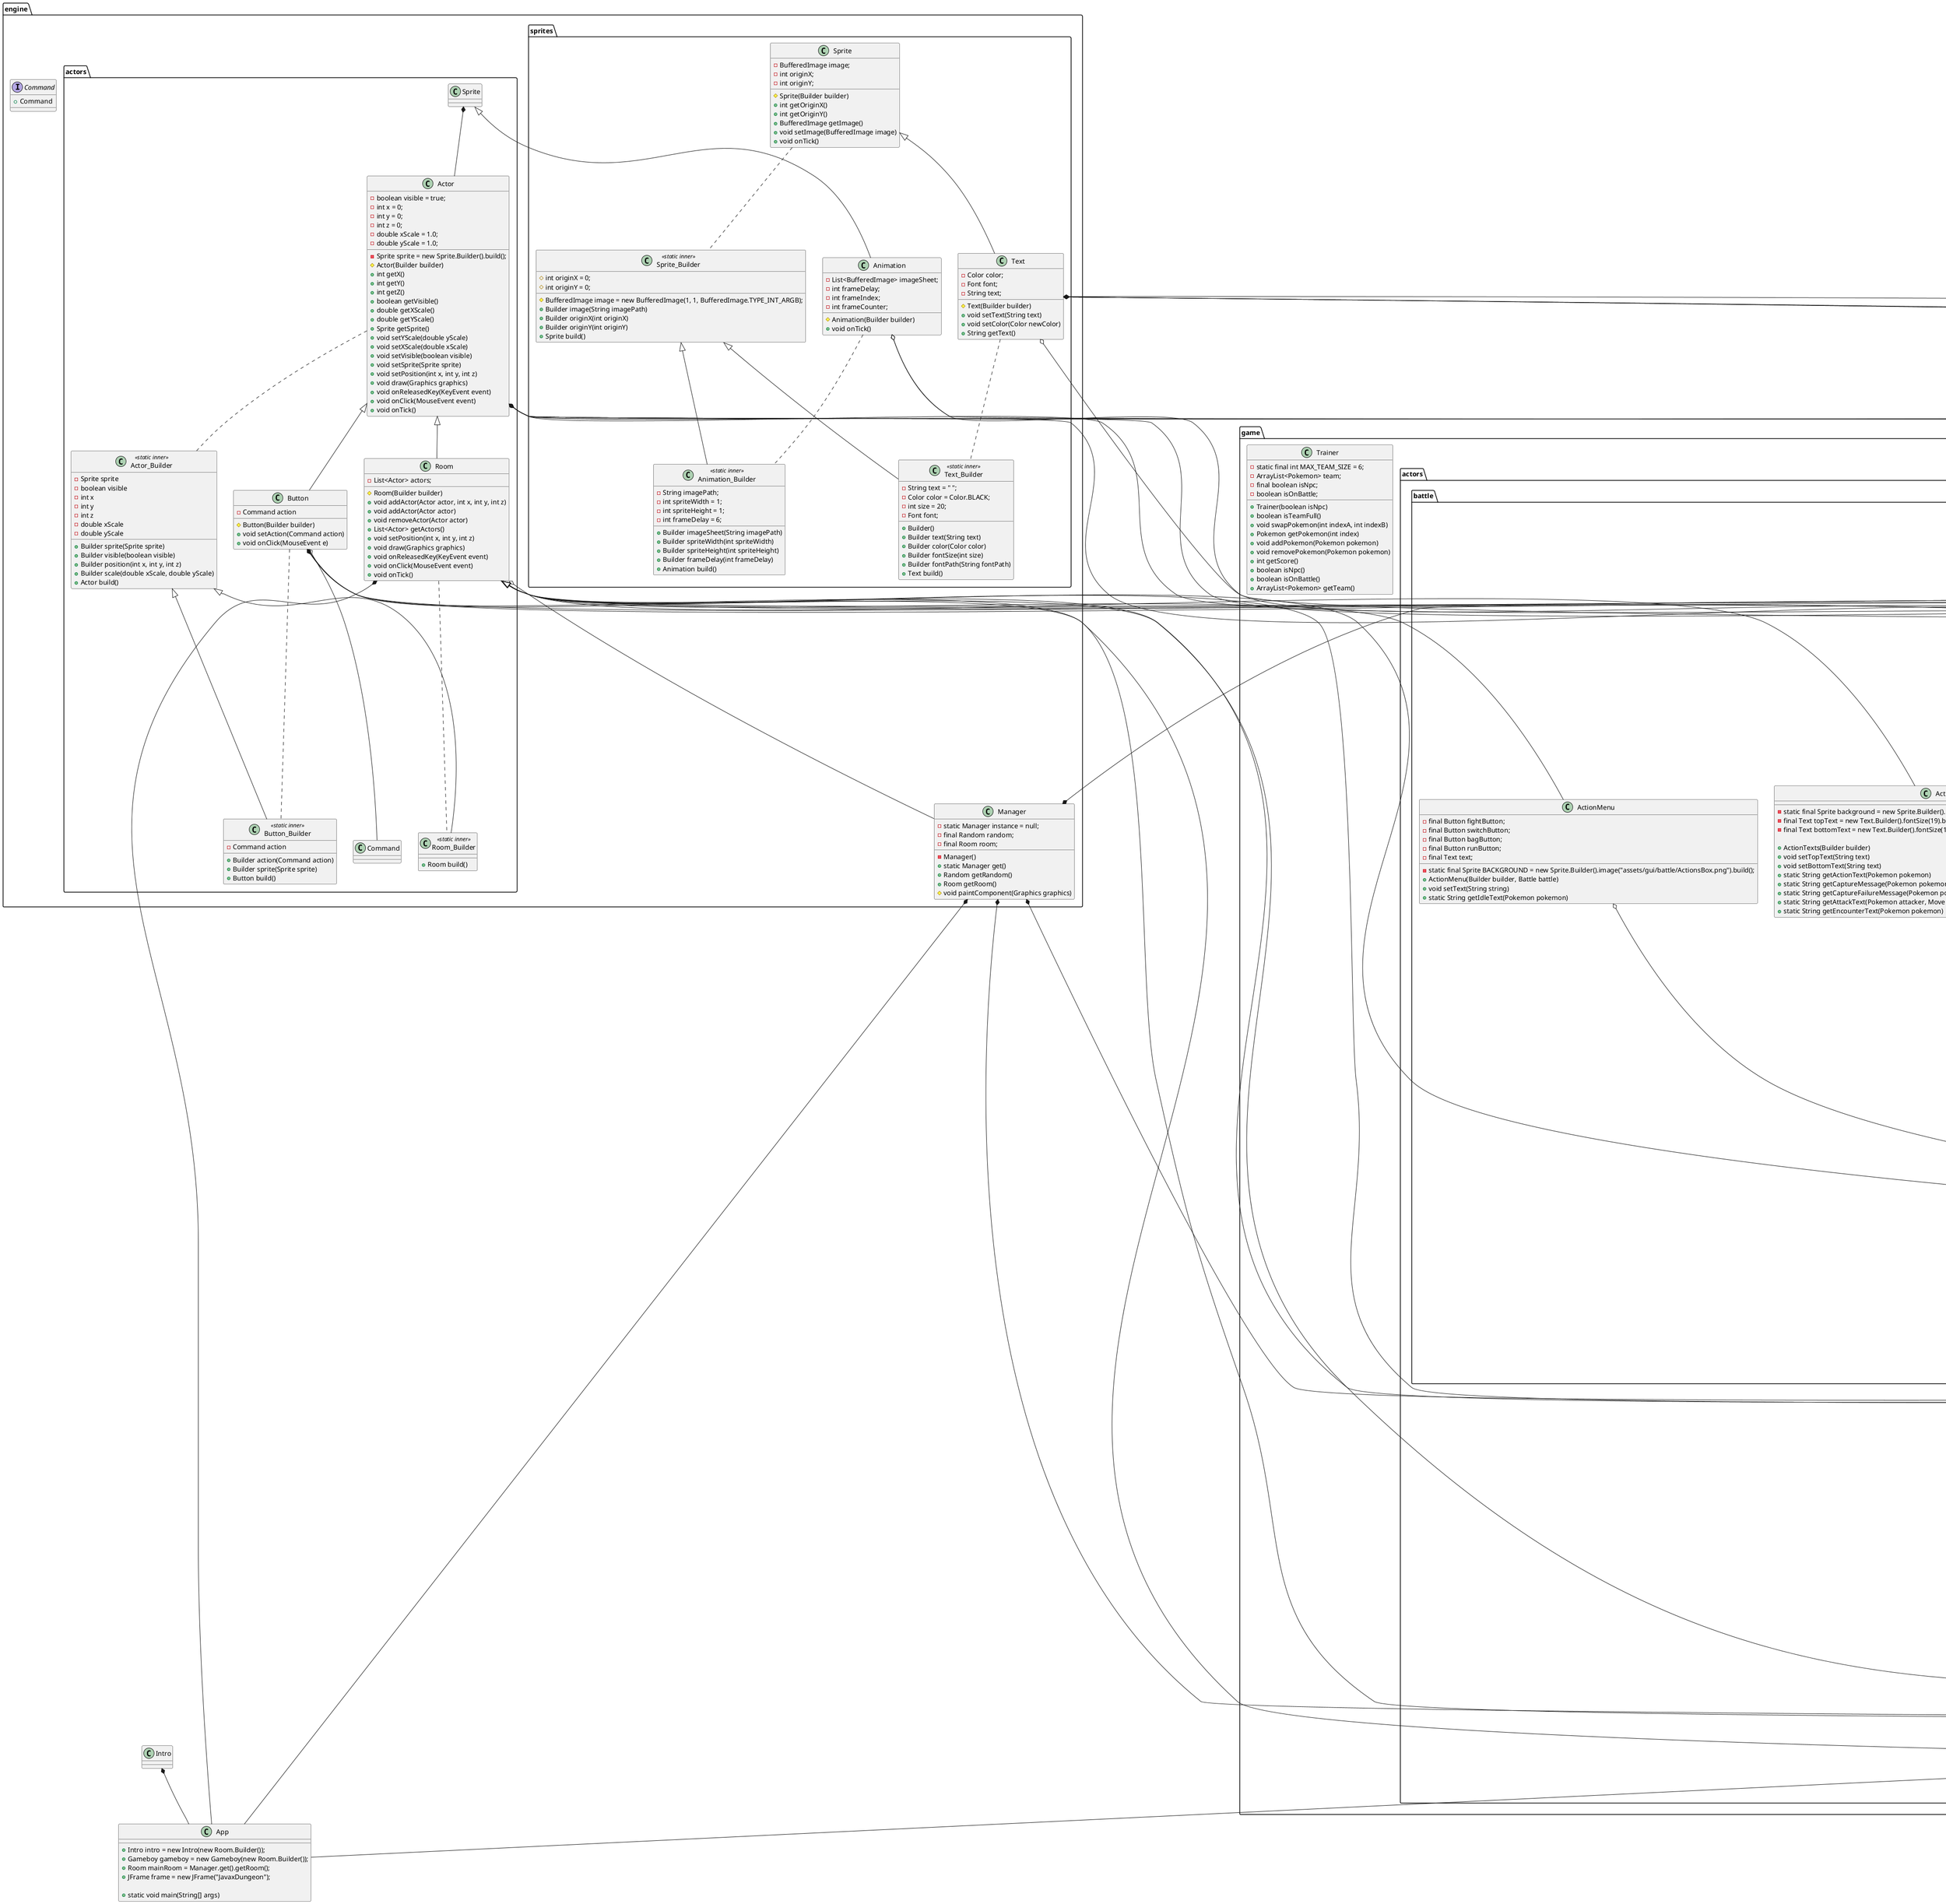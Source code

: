 @startuml Engine

package engine 
{
    package actors
    {
        class Actor{
            - Sprite sprite = new Sprite.Builder().build();
            - boolean visible = true;
            - int x = 0;
            - int y = 0;
            - int z = 0;
            - double xScale = 1.0;
            - double yScale = 1.0;

            # Actor(Builder builder) 
            + int getX() 
            + int getY() 
            + int getZ() 
            + boolean getVisible() 
            + double getXScale()
            + double getYScale() 
            + Sprite getSprite()
            + void setYScale(double yScale) 
            + void setXScale(double xScale) 
            + void setVisible(boolean visible) 
            + void setSprite(Sprite sprite) 
            + void setPosition(int x, int y, int z) 
            + void draw(Graphics graphics)
            + void onReleasedKey(KeyEvent event) 
            + void onClick(MouseEvent event)
            + void onTick() 

        } 

        'Inheritance'
        Actor <|-- Button 

        'Composition'
        Sprite *-- Actor

        class Actor_Builder <<static inner>> {
            - Sprite sprite
            - boolean visible
            - int x
            - int y
            - int z
            - double xScale
            - double yScale
            + Builder sprite(Sprite sprite) 
            + Builder visible(boolean visible)
            + Builder position(int x, int y, int z)
            + Builder scale(double xScale, double yScale)
            + Actor build()
        }

        Actor .. Actor_Builder

        class Button{ 
            - Command action
            # Button(Builder builder)
            + void setAction(Command action)
            + void onClick(MouseEvent e)
        }

        class Button_Builder <<static inner>> {
            - Command action
            + Builder action(Command action)
            + Builder sprite(Sprite sprite)
            + Button build()
        }  

        Actor_Builder <|-- Button_Builder
        Button .. Button_Builder
        Button o-- Command



        class Room{
            - List<Actor> actors;
            # Room(Builder builder)
            + void addActor(Actor actor, int x, int y, int z)
            + void addActor(Actor actor)
            + void removeActor(Actor actor)
            + List<Actor> getActors() 
            + void setPosition(int x, int y, int z)
            + void draw(Graphics graphics)
            + void onReleasedKey(KeyEvent event)
            + void onClick(MouseEvent event)
            + void onTick()
        }

        Actor <|-- Room

        class Room_Builder <<static inner>> {
            + Room build()
        } 

        Actor_Builder <|-- Room_Builder
        Room .. Room_Builder
    }

    package sprites{
        class Animation{
            - List<BufferedImage> imageSheet;
            - int frameDelay;
            - int frameIndex;
            - int frameCounter;
            # Animation(Builder builder) 
            + void onTick()
        }

        class Animation_Builder <<static inner>> {
            - String imagePath;
            - int spriteWidth = 1;
            - int spriteHeight = 1;
            - int frameDelay = 6;
            + Builder imageSheet(String imagePath)
            + Builder spriteWidth(int spriteWidth)
            + Builder spriteHeight(int spriteHeight)
            + Builder frameDelay(int frameDelay)
            + Animation build() 
        }

        Sprite <|-- Animation
        Sprite_Builder <|-- Animation_Builder
        Animation .. Animation_Builder

        class Sprite{
            - BufferedImage image;
            - int originX;
            - int originY; 
            # Sprite(Builder builder)
            + int getOriginX()
            + int getOriginY()
            + BufferedImage getImage()
            + void setImage(BufferedImage image)
            + void onTick()
        }

        class Sprite_Builder <<static inner>> {
            # BufferedImage image = new BufferedImage(1, 1, BufferedImage.TYPE_INT_ARGB);
            # int originX = 0;
            # int originY = 0;
            + Builder image(String imagePath) 
            + Builder originX(int originX)
            + Builder originY(int originY) 
            + Sprite build() 
        }
            
        Sprite .. Sprite_Builder

        class Text{
            - Color color;
            - Font font;
            - String text; 
            # Text(Builder builder)
            + void setText(String text)
            + void setColor(Color newColor)
            + String getText() 
        }

        class Text_Builder <<static inner>> {
            - String text = " ";
            - Color color = Color.BLACK;
            - int size = 20;
            - Font font;
            + Builder()
            + Builder text(String text)
            + Builder color(Color color)
            + Builder fontSize(int size)
            + Builder fontPath(String fontPath)
            + Text build()
        }

        Sprite <|-- Text
        Sprite_Builder <|-- Text_Builder
        Text .. Text_Builder
    }

    interface Command{
        + Command
    }

    class Manager{
        - static Manager instance = null; 
        - final Random random;
        - final Room room;
        - Manager() 
        + static Manager get()
        + Random getRandom() 
        + Room getRoom()  
        # void paintComponent(Graphics graphics) 
    }

    'algo com Random aqui"
    Room o-- Manager
}

package game{
    package actors{
        package battle{

            class ActionMenu{
                - static final Sprite BACKGROUND = new Sprite.Builder().image("assets/gui/battle/ActionsBox.png").build();
                - final Button fightButton;
                - final Button switchButton;
                - final Button bagButton;
                - final Button runButton;
                - final Text text;

                + ActionMenu(Builder builder, Battle battle)
                + void setText(String string)
                + static String getIdleText(Pokemon pokemon)
            }

            Room <|-- ActionMenu

            class ActionTexts{
                - static final Sprite background = new Sprite.Builder().image("assets/gui/battle/TextsBox.png").build();
                - final Text topText = new Text.Builder().fontSize(19).build(); 
                - final Text bottomText = new Text.Builder().fontSize(19).build(); 

                + ActionTexts(Builder builder)
                + void setTopText(String text)
                + void setBottomText(String text)
                + static String getActionText(Pokemon pokemon)
                + static String getCaptureMessage(Pokemon pokemon)
                + static String getCaptureFailureMessage(Pokemon pokemon, double captureChance, double randomValue)
                + static String getAttackText(Pokemon attacker, Move move) 
                + static String getEncounterText(Pokemon pokemon)

            }

            Room <|-- ActionTexts

            class Battle{
                - static final int DELAY_TICKS = 60;
                - final World world;
                - final Trainer trainer;
                - final Pokemon opponentPokemon;
                - int turnCD;
                - final ActionTexts actionTexts = new ActionTexts(new Room.Builder());
                - final ActionMenu actionMenu = new ActionMenu(new Room.Builder(), this);
                - final MovesMenu movesMenu = new MovesMenu(new Room.Builder(), this);
                - final PartyMenu partyMenu = new PartyMenu(new Room.Builder(), this);
                - final Actor mainBattleSprite  = new Actor.Builder().scale(-4, 4).build();
                - final PokemonInfo mainPokemonInfo = new PokemonInfo(new Room.Builder());
                - final Actor opponentBattleSprite  = new Actor.Builder().scale(4, 4).build();
                - final PokemonInfo opponentPokemonInfo = new PokemonInfo(new Room.Builder());

                + Battle(Builder builder, World world, Trainer trainer, Pokemon opponentPokemon)
                + void onTick()
                + Trainer getTrainer() 
                + Pokemon getOpponentPokemon() 
                + ActionMenu getActionMenu() 
                + PokemonInfo getOpponentPokemonInfo() 
                + ActionTexts getActionTexts() 
                + PartyMenu getPartyMenu() 
                + MovesMenu getMovesMenu() 
                + static void attack(Pokemon attacker, Pokemon target, Move move)
                + void swap(int partyIndex)
                + void capture()
                + void exit()

            }

            'Composition'
            PartyMenu o-- Battle
            Actor o-- Battle
            PokemonInfo o-- Battle
            MovesMenu o-- Battle
            ActionMenu o-- Battle
            ActionTexts o-- Battle
            Trainer o-- Battle
            Pokemon o-- Battle

            'Inheritance'
            Room <|-- Battle

            class MovesMenu{
                - static final Sprite BACKGROUND = new Sprite.Builder().image("assets/gui/battle/MovesBox.png").build();
                - final Text energy;
                - final Button exitButton;
                - final Text[] moveTexts = new Text[3];
                - final Button[] moveButtons = new Button[3];

                + MovesMenu(Builder builder, Battle battle)
                + void refresh(Battle battle)
                - static void setButtonText(Button button, Text text, Move move, Pokemon attacker) 
            }

            'Composition'
            Actor o-- MovesMenu
            Button o-- MovesMenu
            Sprite o-- MovesMenu
            Text o-- MovesMenu
            Pokemon o-- MovesMenu
            Move o-- MovesMenu

            'Inheritance'
            Room <|-- MovesMenu

            class PartyMenu{
                - static final Sprite BACKGROUND = new Sprite.Builder().image("assets/gui/battle/ActionsBox.png").build();
                - final Text text;
                - final Text[] slotTexts = new Text[5];
                - final Button[] slotButtons = new Button[5];
                - final Button exitButton;

                + PartyMenu(Builder builder, Battle battle) 
                + void refresh(Battle battle) 
            }

            'Composition'
            Actor o-- PartyMenu
            Button o-- PartyMenu
            Sprite o-- PartyMenu
            Text o-- PartyMenu
            Pokemon o-- PartyMenu
            Trainer o-- PartyMenu

            'Inheritance'
            Room <|-- PartyMenu
                
            

            class PokemonInfo{
                - static final Sprite BACKGROUND = new Sprite.Builder().image("assets/gui/battle/Bar.png").build();
                - final Text nameText;
                - final Text levelText;
                - final Text hpText;

                + PokemonInfo(Builder builder)
                + void setPokemon(Pokemon pokemon)
            }

            'Composition'
            Actor o-- PokemonInfo
            Sprite o-- PokemonInfo
            Text o-- PokemonInfo
            Pokemon o-- PokemonInfo

            'Inheritance'
            Room <|-- PokemonInfo
        }

        package world{

            class SearchCommand{
                - final World world;
                - final int row;
                - final int col;

                + SearchCommand(World world, int row, int col)
                + void execute()

            }

            'Implements'
            Command <|.. SearchCommand

            class SwapCommand{
                - final World world;
                - final int index;

                + SwapCommand(World world, int index)
                + void execute()
            }

            'Implements'
            Command <|.. SwapCommand

            'Composition"
            Trainer o-- SwapCommand

            class World{
                - ArrayList<Tile> tiles;
                - Trainer player;
                - Trainer opponent;
                - int selectedIndex;
                - final Actor arrowActor;
                - final Button[] pokemonSlots;
                - final Button[][] gridButtons;
                - final Text scoreText;
                - final Button bagButton;
                - final Button saveButton;
                - final Button exitButton;
                - static final Sprite SCORE_BACKGROUND = new Sprite.Builder().image("assets/gui/world/Score.png").build();
                - static final Sprite STAR = new Sprite.Builder().image("assets/gui/world/Hint.png").build();
                - static final Sprite SAVE = new Sprite.Builder().image("assets/gui/world/Save.png").build();
                - static final Sprite EXIT = new Sprite.Builder().image("assets/gui/world/Exit.png").build();
                - static final Sprite PARTY_BOX = new Sprite.Builder().image("assets/gui/world/Actions.png").build();
                - static final Sprite ARROW = new Sprite.Builder().image("assets/gui/world/Arrow.png").build();

                + World(Builder builder, Trainer player, Trainer opponent, Intro intro)
                + void setText(Trainer player, Trainer opponent)
                + ArrayList<Tile> getTiles() { return tiles; }
                + Trainer getPlayer() { return player; }
                + Trainer getOpponent() { return opponent; }
                + int getSelectedIndex() { return selectedIndex; }
                + void setSelectedIndex(int selectedIndex) { this.selectedIndex = selectedIndex; }
                + void updateParty()
                + void search(Trainer trainer, int row, int col)
                + void refresh()
                + void generateBoard(int rows, int cols)
            }

            'Inheritance'
            Room <|-- World

            'Composition'
            Manager *-- World
            Actor *-- World
            Button *-- World 
            Sprite *-- World
            Text *-- World
            Pokemon *-- World
            Tile *-- World
            Trainer *-- World 
            Battle *-- World
            
            'Aggregation'
            Intro o-- World
            Pokedex o-- World
            Type o-- World 
        }

        class Gameboy{
            - static final Sprite LONG_BUTTON = new Sprite.Builder().image("assets/gui/gameboy/Long.png").build();
            - static final Sprite ROUND_BUTTON = new Sprite.Builder().image("assets/gui/gameboy/Round.png").build();
            - static final Sprite VISOR = new Sprite.Builder().image("assets/gui/gameboy/Visor.png").build();
            - static final Sprite DPAD = new Sprite.Builder().image("assets/gui/gameboy/Dpad.png").build();

            + Gameboy(Builder builder)
        }

        'Inheritance'
        Room <|-- Gameboy

        'Composition'
        Actor *-- Gameboy
        Sprite *-- Gameboy

        class Intro{
            - final Button button1;
            - final Button button2;
            - final Button button3;
            - final Button button4;

            + Intro(Builder builder)
        }

        'Inheritance'
        Room <|-- Intro

        'Composition'
        Actor *-- Intro
        Sprite *-- Intro
        Manager *-- Intro 
        Text *-- Intro
        World *-- Intro

        'Aggregation'
        Button o-- Intro
        Animation o-- Intro
        Pokemon o-- Intro
        Trainer o-- Intro
        Pokedex o-- Intro
    }


    package datas{

        class Data{
            + static NodeList loadXML(String filePath, String tagName)
        }

        class Level{
            - static NodeList levelList = Data.loadXML("assets/Levels.xml", "level");

            + static ArrayList<Tile> get(String name)
        }

        class Move{
            - static NodeList moveList = Data.loadXML("assets/Moves.xml", "move");
            - String name;
            - Type type;
            - int power;
            - int energy;
            - int cooldown;
            - boolean isCharged;

            - Move(String name, Type type, int power, int energy, int cooldown, boolean isCharged) 
            + String getName() 
            + Type getType() 
            + int getPower() 
            + int getEnergy() 
            + boolean isCharged() 
            + int getCooldown() 
            + static Move get(String name)
        }

        class Pokedex{
            - static final ArrayList<Pokedex> entries = new ArrayList<>();
            - String id;
            - String name;
            - Type mainType;
            - Type secondaryType;
            - int baseHp;
            - int baseAttack;
            - int baseDefense;
            - Move fastMove;
            - Move chargedMove;
            - Move optionalMove;
            - int levelToEvolve;
            - String pokemonToEvolve;
            - int catchRate;
            - int baseExp;

            - Pokedex(String id, String name, Type mainType, Type secondaryType, int baseHp,
                                int baseAttack, int baseDefense, Move fastMove, Move chargedMove, Move optionalMove,
                                int levelToEvolve, String pokemonToEvolve, int catchRate, int baseExp)
            + static ArrayList<Pokedex> get()
            + static Pokedex get(String name)
            + String getId() 
            + String getName() 
            + Type getMainType() 
            + Type getSecondaryType() 
            + int getBaseHp() 
            + int getBaseAttack() 
            + int getBaseDefense() 
            + Move getFastMove() 
            + Move getChargedMove() 
            + Move getOptionalMove() 
            + int getLevelToEvolve() 
            + String getPokemonToEvolve()
            + int getCatchRate() 
            + int getBaseExp() 
            +Sprite getSpriteSheet()
        }

        'Composition'
        Sprite *-- Pokedex
        
        'Aggregation'
        Animation o-- Pokedex

        class Type{
            - static final ArrayList<Type> entries = new ArrayList<>();
            - static NodeList typeList = Data.loadXML("assets/Types.xml", "type");
            - String name;
            - Map<String, Double> resistances;

            - Type(String name, Map<String, Double> resistances)
            + String getName() { return name; }
            + Map<String, Double> getResistances() { return resistances; }
            + Sprite getSprite() { return new Sprite.Builder().image("assets/types/tiles/" + name + ".png").build();
            + static ArrayList<Type> get()
            + static Type get(String name)
            + static ArrayList<Type> getAllTypes()
        }

        'Composition'
        Sprite *-- Type 
    }

    class Pokemon{
        - static final double[] LEVEL_SCALARS = { 
            0.094000000, 0.166397870, 0.215732470, 0.255720050, 0.290249880, 
            0.321087600, 0.349212680, 0.375235590, 0.399567280, 0.422500010, 
            0.443107550, 0.462798390, 0.481684950, 0.499858440, 0.517393950, 
            0.534354330, 0.550792690, 0.566754520, 0.582278910, 0.597400010, 
            0.612157290, 0.626567130, 0.640652950, 0.654435630, 0.667934000, 
            0.681164920, 0.694143650, 0.706884210, 0.719399090, 0.731700000, 
            0.743789430, 0.755685510, 0.767397170, 0.778932750, 0.790300010, 
            0.801496010, 0.812534010, 0.823416010, 0.834144010, 0.844720010, 
            0.795300010, 0.800300010, 0.805300010, 0.810300010, 0.815300010, 
            0.820300010, 0.825300010, 0.830300010, 0.835300010, 0.840300010  
        };
        - Pokedex stats;
        - final int ivHp;
        - final int ivAttack;
        - final int ivDefense;
        - int hp;
        - int attack;
        - int defense;
        - int score;
        - int level;
        - int exp;
        - Trainer trainer;
        - int currentHP;
        - int currentMP;
        - int currentCD;

        + Pokemon(Pokedex stats)
        + int getCurrentCD() 
        + int getCurrentHP() 
        + int getCurrentMP() 
        + Trainer getTrainer() 
        + Pokedex getStats() 
        + int getScore() 
        + int getHp() 
        + int getAttack() 
        + int getDefense() 
        + int getLevel() 
        + void setCurrentCD(int currentCD) 
        + void setCurrentHP(int currentHP) 
        + void setCurrentMP(int currentMP) 
        + void setTrainer(Trainer trainer) 
        + void setLevel(int newLevel)
        + void addExperience(int exp)
        + static int calculateDamage(Pokemon attacker, Pokemon target, Move move)
        + static int calculateXP(Pokemon pokemon)
        + static double calculateTypeMultiplier(Type attack, Type defenderMain, Type defenderSecondary)
        + static double calculateCaptureChance(Pokemon pokemon)
        + static Pokemon generateBasePokemon(Type type) 
    }

    'Composition'
    Manager *-- Pokemon
    Move *-- Pokemon
    Type *-- Pokemon

    'Agregation'
    Pokedex o-- Pokemon

    class Tile{
        + Pokemon pokemon;
        + Type type;
        + int col;
        + int row;
        + boolean showPokemon;

        + Tile(Pokemon pokemon, Type type, int col, int row)
        + Pokemon getPokemon()
        + Type getType()
        + int getCol()
        + int getRow()
        + void setPokemon(Pokemon pokemon)
        + void setType(Type type)
        + void setCol(int col)
        + void setRow(int row)
    }

    'Composition'
    Type *-- Tile

    class Trainer{
        - static final int MAX_TEAM_SIZE = 6;
        - ArrayList<Pokemon> team;
        - final boolean isNpc;
        - boolean isOnBattle;

        + Trainer(boolean isNpc)
        + boolean isTeamFull()
        + void swapPokemon(int indexA, int indexB) 
        + Pokemon getPokemon(int index)
        + void addPokemon(Pokemon pokemon)
        + void removePokemon(Pokemon pokemon)
        + int getScore()
        + boolean isNpc()
        + boolean isOnBattle()
        + ArrayList<Pokemon> getTeam()
    }
}

class App{
    + Intro intro = new Intro(new Room.Builder());
    + Gameboy gameboy = new Gameboy(new Room.Builder());
    + Room mainRoom = Manager.get().getRoom();
    + JFrame frame = new JFrame("JavaxDungeon");

    + static void main(String[] args)
}

'Composition'
Manager *-- App
Room *-- App
Gameboy *-- App
Intro *-- App

@enduml